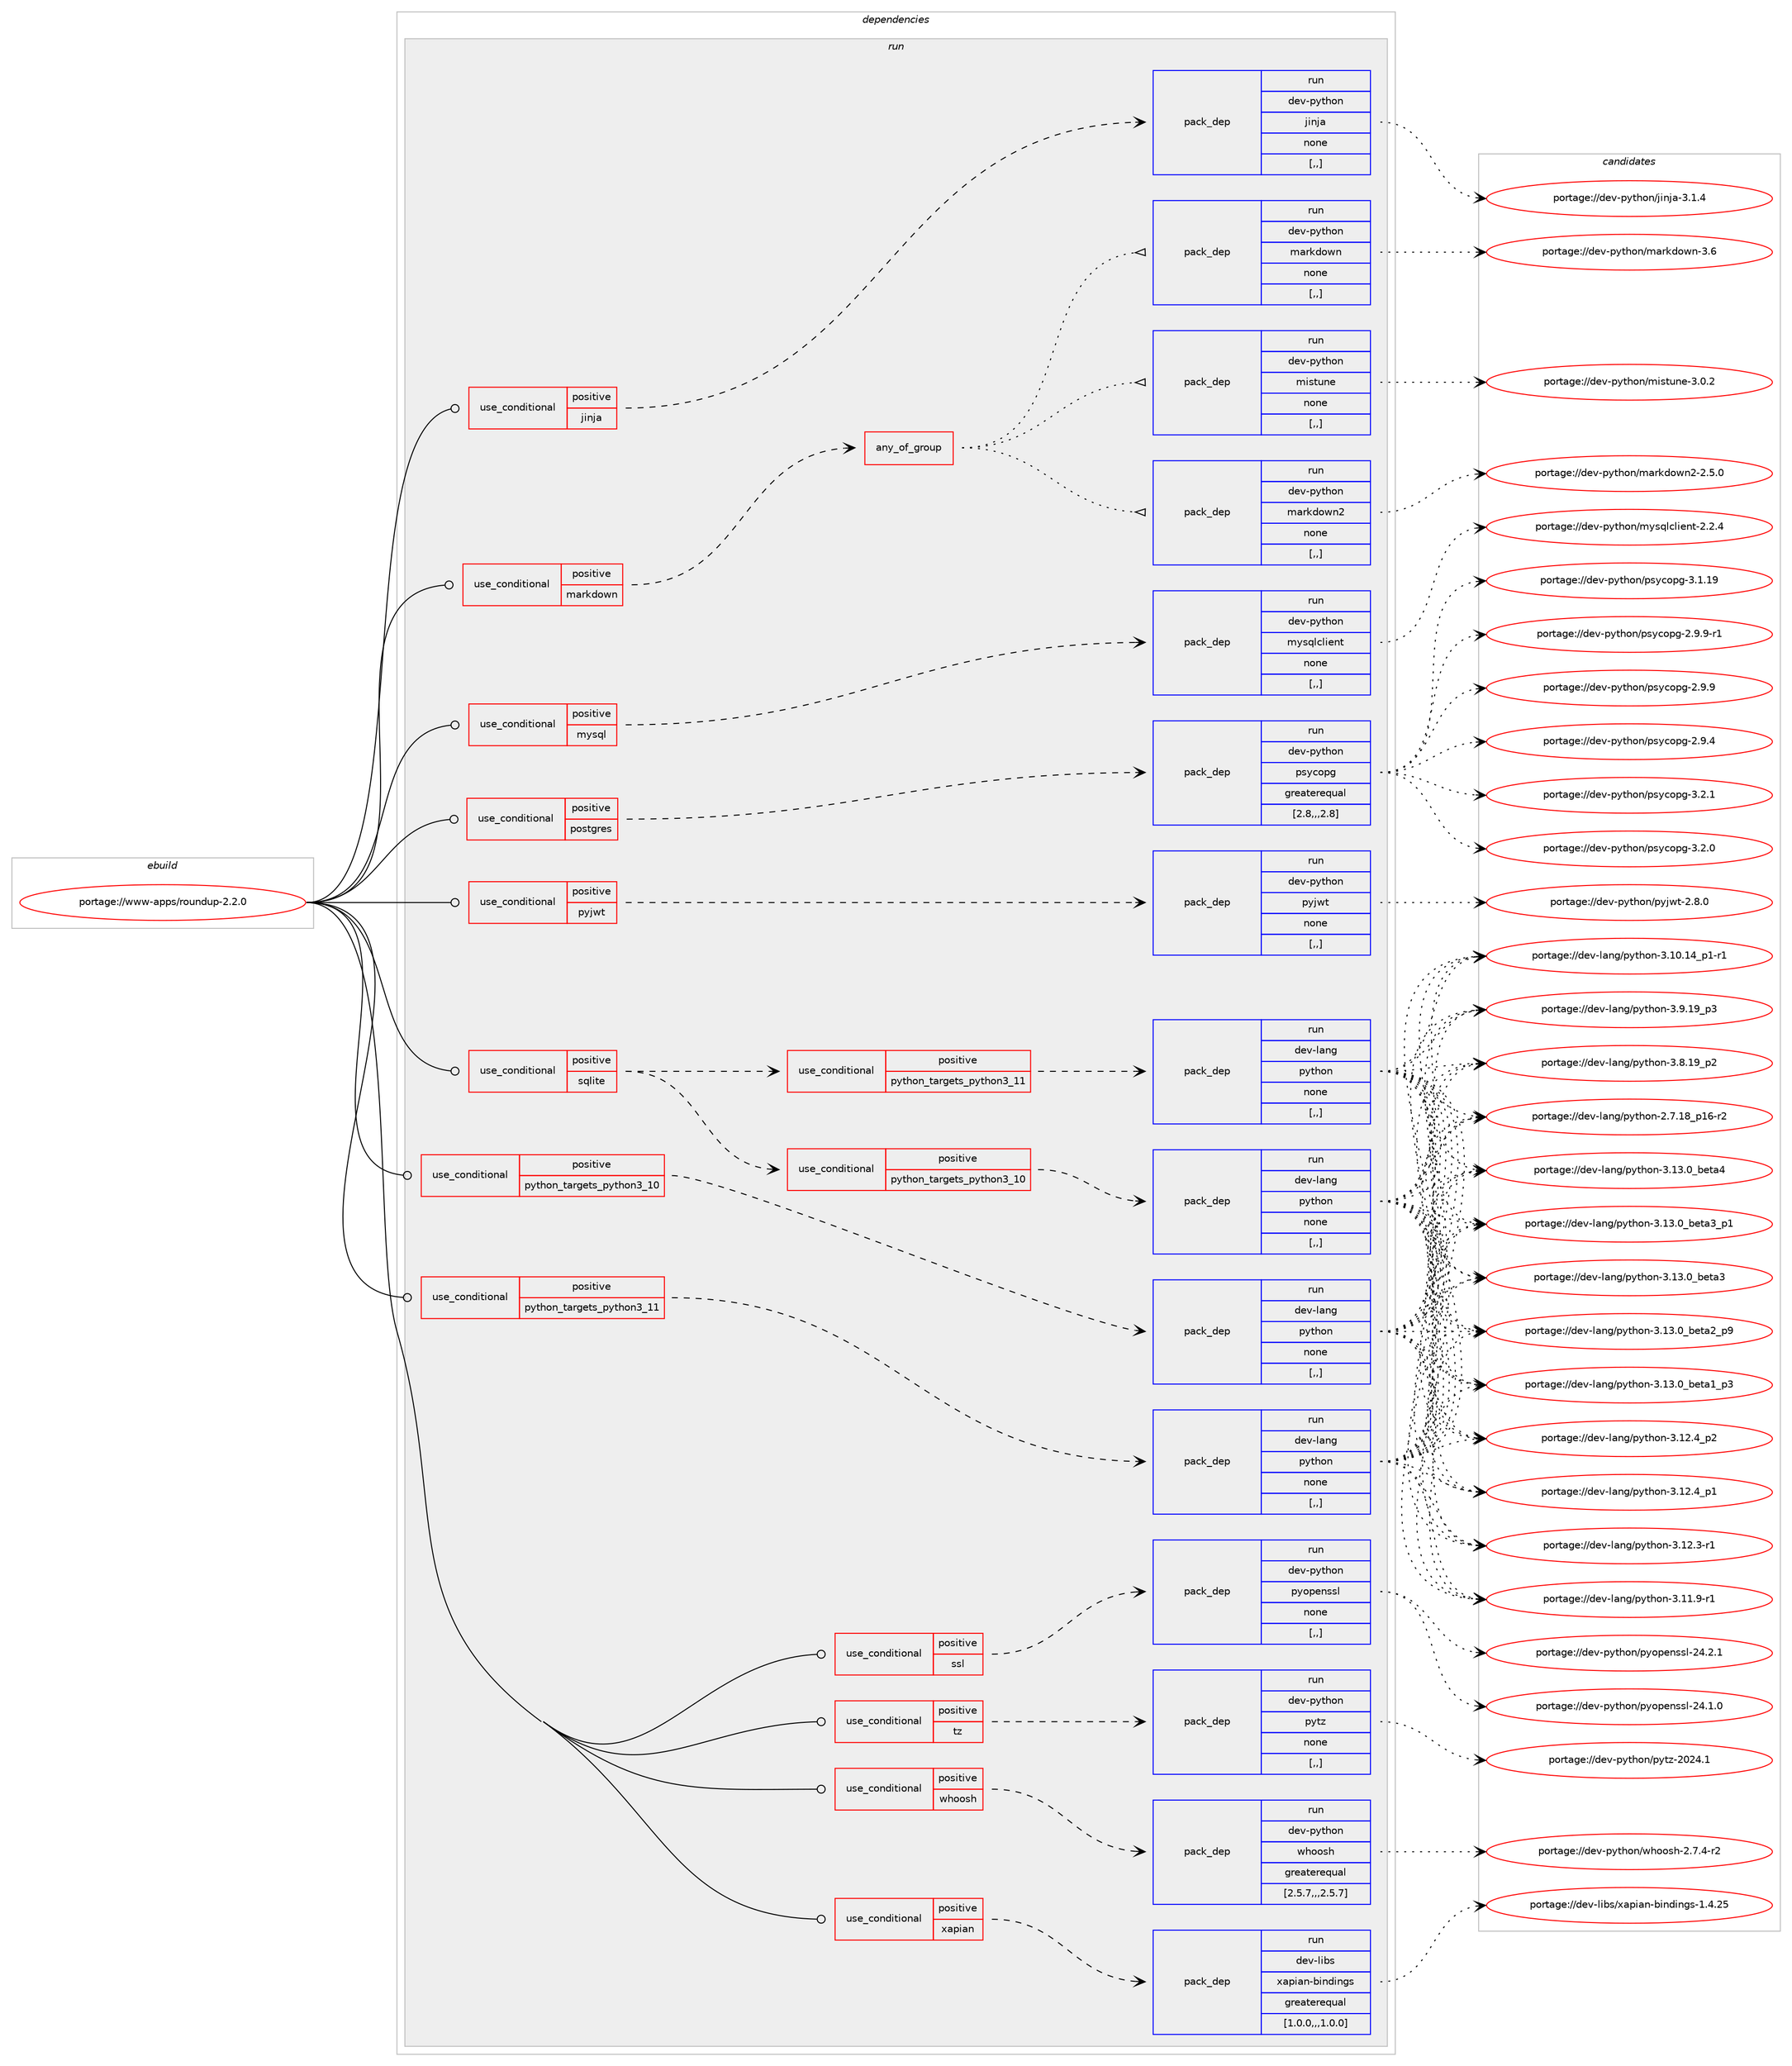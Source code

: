 digraph prolog {

# *************
# Graph options
# *************

newrank=true;
concentrate=true;
compound=true;
graph [rankdir=LR,fontname=Helvetica,fontsize=10,ranksep=1.5];#, ranksep=2.5, nodesep=0.2];
edge  [arrowhead=vee];
node  [fontname=Helvetica,fontsize=10];

# **********
# The ebuild
# **********

subgraph cluster_leftcol {
color=gray;
label=<<i>ebuild</i>>;
id [label="portage://www-apps/roundup-2.2.0", color=red, width=4, href="../www-apps/roundup-2.2.0.svg"];
}

# ****************
# The dependencies
# ****************

subgraph cluster_midcol {
color=gray;
label=<<i>dependencies</i>>;
subgraph cluster_compile {
fillcolor="#eeeeee";
style=filled;
label=<<i>compile</i>>;
}
subgraph cluster_compileandrun {
fillcolor="#eeeeee";
style=filled;
label=<<i>compile and run</i>>;
}
subgraph cluster_run {
fillcolor="#eeeeee";
style=filled;
label=<<i>run</i>>;
subgraph cond119312 {
dependency448069 [label=<<TABLE BORDER="0" CELLBORDER="1" CELLSPACING="0" CELLPADDING="4"><TR><TD ROWSPAN="3" CELLPADDING="10">use_conditional</TD></TR><TR><TD>positive</TD></TR><TR><TD>jinja</TD></TR></TABLE>>, shape=none, color=red];
subgraph pack325442 {
dependency448070 [label=<<TABLE BORDER="0" CELLBORDER="1" CELLSPACING="0" CELLPADDING="4" WIDTH="220"><TR><TD ROWSPAN="6" CELLPADDING="30">pack_dep</TD></TR><TR><TD WIDTH="110">run</TD></TR><TR><TD>dev-python</TD></TR><TR><TD>jinja</TD></TR><TR><TD>none</TD></TR><TR><TD>[,,]</TD></TR></TABLE>>, shape=none, color=blue];
}
dependency448069:e -> dependency448070:w [weight=20,style="dashed",arrowhead="vee"];
}
id:e -> dependency448069:w [weight=20,style="solid",arrowhead="odot"];
subgraph cond119313 {
dependency448071 [label=<<TABLE BORDER="0" CELLBORDER="1" CELLSPACING="0" CELLPADDING="4"><TR><TD ROWSPAN="3" CELLPADDING="10">use_conditional</TD></TR><TR><TD>positive</TD></TR><TR><TD>markdown</TD></TR></TABLE>>, shape=none, color=red];
subgraph any3083 {
dependency448072 [label=<<TABLE BORDER="0" CELLBORDER="1" CELLSPACING="0" CELLPADDING="4"><TR><TD CELLPADDING="10">any_of_group</TD></TR></TABLE>>, shape=none, color=red];subgraph pack325443 {
dependency448073 [label=<<TABLE BORDER="0" CELLBORDER="1" CELLSPACING="0" CELLPADDING="4" WIDTH="220"><TR><TD ROWSPAN="6" CELLPADDING="30">pack_dep</TD></TR><TR><TD WIDTH="110">run</TD></TR><TR><TD>dev-python</TD></TR><TR><TD>markdown</TD></TR><TR><TD>none</TD></TR><TR><TD>[,,]</TD></TR></TABLE>>, shape=none, color=blue];
}
dependency448072:e -> dependency448073:w [weight=20,style="dotted",arrowhead="oinv"];
subgraph pack325444 {
dependency448074 [label=<<TABLE BORDER="0" CELLBORDER="1" CELLSPACING="0" CELLPADDING="4" WIDTH="220"><TR><TD ROWSPAN="6" CELLPADDING="30">pack_dep</TD></TR><TR><TD WIDTH="110">run</TD></TR><TR><TD>dev-python</TD></TR><TR><TD>markdown2</TD></TR><TR><TD>none</TD></TR><TR><TD>[,,]</TD></TR></TABLE>>, shape=none, color=blue];
}
dependency448072:e -> dependency448074:w [weight=20,style="dotted",arrowhead="oinv"];
subgraph pack325445 {
dependency448075 [label=<<TABLE BORDER="0" CELLBORDER="1" CELLSPACING="0" CELLPADDING="4" WIDTH="220"><TR><TD ROWSPAN="6" CELLPADDING="30">pack_dep</TD></TR><TR><TD WIDTH="110">run</TD></TR><TR><TD>dev-python</TD></TR><TR><TD>mistune</TD></TR><TR><TD>none</TD></TR><TR><TD>[,,]</TD></TR></TABLE>>, shape=none, color=blue];
}
dependency448072:e -> dependency448075:w [weight=20,style="dotted",arrowhead="oinv"];
}
dependency448071:e -> dependency448072:w [weight=20,style="dashed",arrowhead="vee"];
}
id:e -> dependency448071:w [weight=20,style="solid",arrowhead="odot"];
subgraph cond119314 {
dependency448076 [label=<<TABLE BORDER="0" CELLBORDER="1" CELLSPACING="0" CELLPADDING="4"><TR><TD ROWSPAN="3" CELLPADDING="10">use_conditional</TD></TR><TR><TD>positive</TD></TR><TR><TD>mysql</TD></TR></TABLE>>, shape=none, color=red];
subgraph pack325446 {
dependency448077 [label=<<TABLE BORDER="0" CELLBORDER="1" CELLSPACING="0" CELLPADDING="4" WIDTH="220"><TR><TD ROWSPAN="6" CELLPADDING="30">pack_dep</TD></TR><TR><TD WIDTH="110">run</TD></TR><TR><TD>dev-python</TD></TR><TR><TD>mysqlclient</TD></TR><TR><TD>none</TD></TR><TR><TD>[,,]</TD></TR></TABLE>>, shape=none, color=blue];
}
dependency448076:e -> dependency448077:w [weight=20,style="dashed",arrowhead="vee"];
}
id:e -> dependency448076:w [weight=20,style="solid",arrowhead="odot"];
subgraph cond119315 {
dependency448078 [label=<<TABLE BORDER="0" CELLBORDER="1" CELLSPACING="0" CELLPADDING="4"><TR><TD ROWSPAN="3" CELLPADDING="10">use_conditional</TD></TR><TR><TD>positive</TD></TR><TR><TD>postgres</TD></TR></TABLE>>, shape=none, color=red];
subgraph pack325447 {
dependency448079 [label=<<TABLE BORDER="0" CELLBORDER="1" CELLSPACING="0" CELLPADDING="4" WIDTH="220"><TR><TD ROWSPAN="6" CELLPADDING="30">pack_dep</TD></TR><TR><TD WIDTH="110">run</TD></TR><TR><TD>dev-python</TD></TR><TR><TD>psycopg</TD></TR><TR><TD>greaterequal</TD></TR><TR><TD>[2.8,,,2.8]</TD></TR></TABLE>>, shape=none, color=blue];
}
dependency448078:e -> dependency448079:w [weight=20,style="dashed",arrowhead="vee"];
}
id:e -> dependency448078:w [weight=20,style="solid",arrowhead="odot"];
subgraph cond119316 {
dependency448080 [label=<<TABLE BORDER="0" CELLBORDER="1" CELLSPACING="0" CELLPADDING="4"><TR><TD ROWSPAN="3" CELLPADDING="10">use_conditional</TD></TR><TR><TD>positive</TD></TR><TR><TD>pyjwt</TD></TR></TABLE>>, shape=none, color=red];
subgraph pack325448 {
dependency448081 [label=<<TABLE BORDER="0" CELLBORDER="1" CELLSPACING="0" CELLPADDING="4" WIDTH="220"><TR><TD ROWSPAN="6" CELLPADDING="30">pack_dep</TD></TR><TR><TD WIDTH="110">run</TD></TR><TR><TD>dev-python</TD></TR><TR><TD>pyjwt</TD></TR><TR><TD>none</TD></TR><TR><TD>[,,]</TD></TR></TABLE>>, shape=none, color=blue];
}
dependency448080:e -> dependency448081:w [weight=20,style="dashed",arrowhead="vee"];
}
id:e -> dependency448080:w [weight=20,style="solid",arrowhead="odot"];
subgraph cond119317 {
dependency448082 [label=<<TABLE BORDER="0" CELLBORDER="1" CELLSPACING="0" CELLPADDING="4"><TR><TD ROWSPAN="3" CELLPADDING="10">use_conditional</TD></TR><TR><TD>positive</TD></TR><TR><TD>python_targets_python3_10</TD></TR></TABLE>>, shape=none, color=red];
subgraph pack325449 {
dependency448083 [label=<<TABLE BORDER="0" CELLBORDER="1" CELLSPACING="0" CELLPADDING="4" WIDTH="220"><TR><TD ROWSPAN="6" CELLPADDING="30">pack_dep</TD></TR><TR><TD WIDTH="110">run</TD></TR><TR><TD>dev-lang</TD></TR><TR><TD>python</TD></TR><TR><TD>none</TD></TR><TR><TD>[,,]</TD></TR></TABLE>>, shape=none, color=blue];
}
dependency448082:e -> dependency448083:w [weight=20,style="dashed",arrowhead="vee"];
}
id:e -> dependency448082:w [weight=20,style="solid",arrowhead="odot"];
subgraph cond119318 {
dependency448084 [label=<<TABLE BORDER="0" CELLBORDER="1" CELLSPACING="0" CELLPADDING="4"><TR><TD ROWSPAN="3" CELLPADDING="10">use_conditional</TD></TR><TR><TD>positive</TD></TR><TR><TD>python_targets_python3_11</TD></TR></TABLE>>, shape=none, color=red];
subgraph pack325450 {
dependency448085 [label=<<TABLE BORDER="0" CELLBORDER="1" CELLSPACING="0" CELLPADDING="4" WIDTH="220"><TR><TD ROWSPAN="6" CELLPADDING="30">pack_dep</TD></TR><TR><TD WIDTH="110">run</TD></TR><TR><TD>dev-lang</TD></TR><TR><TD>python</TD></TR><TR><TD>none</TD></TR><TR><TD>[,,]</TD></TR></TABLE>>, shape=none, color=blue];
}
dependency448084:e -> dependency448085:w [weight=20,style="dashed",arrowhead="vee"];
}
id:e -> dependency448084:w [weight=20,style="solid",arrowhead="odot"];
subgraph cond119319 {
dependency448086 [label=<<TABLE BORDER="0" CELLBORDER="1" CELLSPACING="0" CELLPADDING="4"><TR><TD ROWSPAN="3" CELLPADDING="10">use_conditional</TD></TR><TR><TD>positive</TD></TR><TR><TD>sqlite</TD></TR></TABLE>>, shape=none, color=red];
subgraph cond119320 {
dependency448087 [label=<<TABLE BORDER="0" CELLBORDER="1" CELLSPACING="0" CELLPADDING="4"><TR><TD ROWSPAN="3" CELLPADDING="10">use_conditional</TD></TR><TR><TD>positive</TD></TR><TR><TD>python_targets_python3_10</TD></TR></TABLE>>, shape=none, color=red];
subgraph pack325451 {
dependency448088 [label=<<TABLE BORDER="0" CELLBORDER="1" CELLSPACING="0" CELLPADDING="4" WIDTH="220"><TR><TD ROWSPAN="6" CELLPADDING="30">pack_dep</TD></TR><TR><TD WIDTH="110">run</TD></TR><TR><TD>dev-lang</TD></TR><TR><TD>python</TD></TR><TR><TD>none</TD></TR><TR><TD>[,,]</TD></TR></TABLE>>, shape=none, color=blue];
}
dependency448087:e -> dependency448088:w [weight=20,style="dashed",arrowhead="vee"];
}
dependency448086:e -> dependency448087:w [weight=20,style="dashed",arrowhead="vee"];
subgraph cond119321 {
dependency448089 [label=<<TABLE BORDER="0" CELLBORDER="1" CELLSPACING="0" CELLPADDING="4"><TR><TD ROWSPAN="3" CELLPADDING="10">use_conditional</TD></TR><TR><TD>positive</TD></TR><TR><TD>python_targets_python3_11</TD></TR></TABLE>>, shape=none, color=red];
subgraph pack325452 {
dependency448090 [label=<<TABLE BORDER="0" CELLBORDER="1" CELLSPACING="0" CELLPADDING="4" WIDTH="220"><TR><TD ROWSPAN="6" CELLPADDING="30">pack_dep</TD></TR><TR><TD WIDTH="110">run</TD></TR><TR><TD>dev-lang</TD></TR><TR><TD>python</TD></TR><TR><TD>none</TD></TR><TR><TD>[,,]</TD></TR></TABLE>>, shape=none, color=blue];
}
dependency448089:e -> dependency448090:w [weight=20,style="dashed",arrowhead="vee"];
}
dependency448086:e -> dependency448089:w [weight=20,style="dashed",arrowhead="vee"];
}
id:e -> dependency448086:w [weight=20,style="solid",arrowhead="odot"];
subgraph cond119322 {
dependency448091 [label=<<TABLE BORDER="0" CELLBORDER="1" CELLSPACING="0" CELLPADDING="4"><TR><TD ROWSPAN="3" CELLPADDING="10">use_conditional</TD></TR><TR><TD>positive</TD></TR><TR><TD>ssl</TD></TR></TABLE>>, shape=none, color=red];
subgraph pack325453 {
dependency448092 [label=<<TABLE BORDER="0" CELLBORDER="1" CELLSPACING="0" CELLPADDING="4" WIDTH="220"><TR><TD ROWSPAN="6" CELLPADDING="30">pack_dep</TD></TR><TR><TD WIDTH="110">run</TD></TR><TR><TD>dev-python</TD></TR><TR><TD>pyopenssl</TD></TR><TR><TD>none</TD></TR><TR><TD>[,,]</TD></TR></TABLE>>, shape=none, color=blue];
}
dependency448091:e -> dependency448092:w [weight=20,style="dashed",arrowhead="vee"];
}
id:e -> dependency448091:w [weight=20,style="solid",arrowhead="odot"];
subgraph cond119323 {
dependency448093 [label=<<TABLE BORDER="0" CELLBORDER="1" CELLSPACING="0" CELLPADDING="4"><TR><TD ROWSPAN="3" CELLPADDING="10">use_conditional</TD></TR><TR><TD>positive</TD></TR><TR><TD>tz</TD></TR></TABLE>>, shape=none, color=red];
subgraph pack325454 {
dependency448094 [label=<<TABLE BORDER="0" CELLBORDER="1" CELLSPACING="0" CELLPADDING="4" WIDTH="220"><TR><TD ROWSPAN="6" CELLPADDING="30">pack_dep</TD></TR><TR><TD WIDTH="110">run</TD></TR><TR><TD>dev-python</TD></TR><TR><TD>pytz</TD></TR><TR><TD>none</TD></TR><TR><TD>[,,]</TD></TR></TABLE>>, shape=none, color=blue];
}
dependency448093:e -> dependency448094:w [weight=20,style="dashed",arrowhead="vee"];
}
id:e -> dependency448093:w [weight=20,style="solid",arrowhead="odot"];
subgraph cond119324 {
dependency448095 [label=<<TABLE BORDER="0" CELLBORDER="1" CELLSPACING="0" CELLPADDING="4"><TR><TD ROWSPAN="3" CELLPADDING="10">use_conditional</TD></TR><TR><TD>positive</TD></TR><TR><TD>whoosh</TD></TR></TABLE>>, shape=none, color=red];
subgraph pack325455 {
dependency448096 [label=<<TABLE BORDER="0" CELLBORDER="1" CELLSPACING="0" CELLPADDING="4" WIDTH="220"><TR><TD ROWSPAN="6" CELLPADDING="30">pack_dep</TD></TR><TR><TD WIDTH="110">run</TD></TR><TR><TD>dev-python</TD></TR><TR><TD>whoosh</TD></TR><TR><TD>greaterequal</TD></TR><TR><TD>[2.5.7,,,2.5.7]</TD></TR></TABLE>>, shape=none, color=blue];
}
dependency448095:e -> dependency448096:w [weight=20,style="dashed",arrowhead="vee"];
}
id:e -> dependency448095:w [weight=20,style="solid",arrowhead="odot"];
subgraph cond119325 {
dependency448097 [label=<<TABLE BORDER="0" CELLBORDER="1" CELLSPACING="0" CELLPADDING="4"><TR><TD ROWSPAN="3" CELLPADDING="10">use_conditional</TD></TR><TR><TD>positive</TD></TR><TR><TD>xapian</TD></TR></TABLE>>, shape=none, color=red];
subgraph pack325456 {
dependency448098 [label=<<TABLE BORDER="0" CELLBORDER="1" CELLSPACING="0" CELLPADDING="4" WIDTH="220"><TR><TD ROWSPAN="6" CELLPADDING="30">pack_dep</TD></TR><TR><TD WIDTH="110">run</TD></TR><TR><TD>dev-libs</TD></TR><TR><TD>xapian-bindings</TD></TR><TR><TD>greaterequal</TD></TR><TR><TD>[1.0.0,,,1.0.0]</TD></TR></TABLE>>, shape=none, color=blue];
}
dependency448097:e -> dependency448098:w [weight=20,style="dashed",arrowhead="vee"];
}
id:e -> dependency448097:w [weight=20,style="solid",arrowhead="odot"];
}
}

# **************
# The candidates
# **************

subgraph cluster_choices {
rank=same;
color=gray;
label=<<i>candidates</i>>;

subgraph choice325442 {
color=black;
nodesep=1;
choice100101118451121211161041111104710610511010697455146494652 [label="portage://dev-python/jinja-3.1.4", color=red, width=4,href="../dev-python/jinja-3.1.4.svg"];
dependency448070:e -> choice100101118451121211161041111104710610511010697455146494652:w [style=dotted,weight="100"];
}
subgraph choice325443 {
color=black;
nodesep=1;
choice10010111845112121116104111110471099711410710011111911045514654 [label="portage://dev-python/markdown-3.6", color=red, width=4,href="../dev-python/markdown-3.6.svg"];
dependency448073:e -> choice10010111845112121116104111110471099711410710011111911045514654:w [style=dotted,weight="100"];
}
subgraph choice325444 {
color=black;
nodesep=1;
choice10010111845112121116104111110471099711410710011111911050455046534648 [label="portage://dev-python/markdown2-2.5.0", color=red, width=4,href="../dev-python/markdown2-2.5.0.svg"];
dependency448074:e -> choice10010111845112121116104111110471099711410710011111911050455046534648:w [style=dotted,weight="100"];
}
subgraph choice325445 {
color=black;
nodesep=1;
choice1001011184511212111610411111047109105115116117110101455146484650 [label="portage://dev-python/mistune-3.0.2", color=red, width=4,href="../dev-python/mistune-3.0.2.svg"];
dependency448075:e -> choice1001011184511212111610411111047109105115116117110101455146484650:w [style=dotted,weight="100"];
}
subgraph choice325446 {
color=black;
nodesep=1;
choice100101118451121211161041111104710912111511310899108105101110116455046504652 [label="portage://dev-python/mysqlclient-2.2.4", color=red, width=4,href="../dev-python/mysqlclient-2.2.4.svg"];
dependency448077:e -> choice100101118451121211161041111104710912111511310899108105101110116455046504652:w [style=dotted,weight="100"];
}
subgraph choice325447 {
color=black;
nodesep=1;
choice100101118451121211161041111104711211512199111112103455146504649 [label="portage://dev-python/psycopg-3.2.1", color=red, width=4,href="../dev-python/psycopg-3.2.1.svg"];
choice100101118451121211161041111104711211512199111112103455146504648 [label="portage://dev-python/psycopg-3.2.0", color=red, width=4,href="../dev-python/psycopg-3.2.0.svg"];
choice10010111845112121116104111110471121151219911111210345514649464957 [label="portage://dev-python/psycopg-3.1.19", color=red, width=4,href="../dev-python/psycopg-3.1.19.svg"];
choice1001011184511212111610411111047112115121991111121034550465746574511449 [label="portage://dev-python/psycopg-2.9.9-r1", color=red, width=4,href="../dev-python/psycopg-2.9.9-r1.svg"];
choice100101118451121211161041111104711211512199111112103455046574657 [label="portage://dev-python/psycopg-2.9.9", color=red, width=4,href="../dev-python/psycopg-2.9.9.svg"];
choice100101118451121211161041111104711211512199111112103455046574652 [label="portage://dev-python/psycopg-2.9.4", color=red, width=4,href="../dev-python/psycopg-2.9.4.svg"];
dependency448079:e -> choice100101118451121211161041111104711211512199111112103455146504649:w [style=dotted,weight="100"];
dependency448079:e -> choice100101118451121211161041111104711211512199111112103455146504648:w [style=dotted,weight="100"];
dependency448079:e -> choice10010111845112121116104111110471121151219911111210345514649464957:w [style=dotted,weight="100"];
dependency448079:e -> choice1001011184511212111610411111047112115121991111121034550465746574511449:w [style=dotted,weight="100"];
dependency448079:e -> choice100101118451121211161041111104711211512199111112103455046574657:w [style=dotted,weight="100"];
dependency448079:e -> choice100101118451121211161041111104711211512199111112103455046574652:w [style=dotted,weight="100"];
}
subgraph choice325448 {
color=black;
nodesep=1;
choice1001011184511212111610411111047112121106119116455046564648 [label="portage://dev-python/pyjwt-2.8.0", color=red, width=4,href="../dev-python/pyjwt-2.8.0.svg"];
dependency448081:e -> choice1001011184511212111610411111047112121106119116455046564648:w [style=dotted,weight="100"];
}
subgraph choice325449 {
color=black;
nodesep=1;
choice1001011184510897110103471121211161041111104551464951464895981011169752 [label="portage://dev-lang/python-3.13.0_beta4", color=red, width=4,href="../dev-lang/python-3.13.0_beta4.svg"];
choice10010111845108971101034711212111610411111045514649514648959810111697519511249 [label="portage://dev-lang/python-3.13.0_beta3_p1", color=red, width=4,href="../dev-lang/python-3.13.0_beta3_p1.svg"];
choice1001011184510897110103471121211161041111104551464951464895981011169751 [label="portage://dev-lang/python-3.13.0_beta3", color=red, width=4,href="../dev-lang/python-3.13.0_beta3.svg"];
choice10010111845108971101034711212111610411111045514649514648959810111697509511257 [label="portage://dev-lang/python-3.13.0_beta2_p9", color=red, width=4,href="../dev-lang/python-3.13.0_beta2_p9.svg"];
choice10010111845108971101034711212111610411111045514649514648959810111697499511251 [label="portage://dev-lang/python-3.13.0_beta1_p3", color=red, width=4,href="../dev-lang/python-3.13.0_beta1_p3.svg"];
choice100101118451089711010347112121116104111110455146495046529511250 [label="portage://dev-lang/python-3.12.4_p2", color=red, width=4,href="../dev-lang/python-3.12.4_p2.svg"];
choice100101118451089711010347112121116104111110455146495046529511249 [label="portage://dev-lang/python-3.12.4_p1", color=red, width=4,href="../dev-lang/python-3.12.4_p1.svg"];
choice100101118451089711010347112121116104111110455146495046514511449 [label="portage://dev-lang/python-3.12.3-r1", color=red, width=4,href="../dev-lang/python-3.12.3-r1.svg"];
choice100101118451089711010347112121116104111110455146494946574511449 [label="portage://dev-lang/python-3.11.9-r1", color=red, width=4,href="../dev-lang/python-3.11.9-r1.svg"];
choice100101118451089711010347112121116104111110455146494846495295112494511449 [label="portage://dev-lang/python-3.10.14_p1-r1", color=red, width=4,href="../dev-lang/python-3.10.14_p1-r1.svg"];
choice100101118451089711010347112121116104111110455146574649579511251 [label="portage://dev-lang/python-3.9.19_p3", color=red, width=4,href="../dev-lang/python-3.9.19_p3.svg"];
choice100101118451089711010347112121116104111110455146564649579511250 [label="portage://dev-lang/python-3.8.19_p2", color=red, width=4,href="../dev-lang/python-3.8.19_p2.svg"];
choice100101118451089711010347112121116104111110455046554649569511249544511450 [label="portage://dev-lang/python-2.7.18_p16-r2", color=red, width=4,href="../dev-lang/python-2.7.18_p16-r2.svg"];
dependency448083:e -> choice1001011184510897110103471121211161041111104551464951464895981011169752:w [style=dotted,weight="100"];
dependency448083:e -> choice10010111845108971101034711212111610411111045514649514648959810111697519511249:w [style=dotted,weight="100"];
dependency448083:e -> choice1001011184510897110103471121211161041111104551464951464895981011169751:w [style=dotted,weight="100"];
dependency448083:e -> choice10010111845108971101034711212111610411111045514649514648959810111697509511257:w [style=dotted,weight="100"];
dependency448083:e -> choice10010111845108971101034711212111610411111045514649514648959810111697499511251:w [style=dotted,weight="100"];
dependency448083:e -> choice100101118451089711010347112121116104111110455146495046529511250:w [style=dotted,weight="100"];
dependency448083:e -> choice100101118451089711010347112121116104111110455146495046529511249:w [style=dotted,weight="100"];
dependency448083:e -> choice100101118451089711010347112121116104111110455146495046514511449:w [style=dotted,weight="100"];
dependency448083:e -> choice100101118451089711010347112121116104111110455146494946574511449:w [style=dotted,weight="100"];
dependency448083:e -> choice100101118451089711010347112121116104111110455146494846495295112494511449:w [style=dotted,weight="100"];
dependency448083:e -> choice100101118451089711010347112121116104111110455146574649579511251:w [style=dotted,weight="100"];
dependency448083:e -> choice100101118451089711010347112121116104111110455146564649579511250:w [style=dotted,weight="100"];
dependency448083:e -> choice100101118451089711010347112121116104111110455046554649569511249544511450:w [style=dotted,weight="100"];
}
subgraph choice325450 {
color=black;
nodesep=1;
choice1001011184510897110103471121211161041111104551464951464895981011169752 [label="portage://dev-lang/python-3.13.0_beta4", color=red, width=4,href="../dev-lang/python-3.13.0_beta4.svg"];
choice10010111845108971101034711212111610411111045514649514648959810111697519511249 [label="portage://dev-lang/python-3.13.0_beta3_p1", color=red, width=4,href="../dev-lang/python-3.13.0_beta3_p1.svg"];
choice1001011184510897110103471121211161041111104551464951464895981011169751 [label="portage://dev-lang/python-3.13.0_beta3", color=red, width=4,href="../dev-lang/python-3.13.0_beta3.svg"];
choice10010111845108971101034711212111610411111045514649514648959810111697509511257 [label="portage://dev-lang/python-3.13.0_beta2_p9", color=red, width=4,href="../dev-lang/python-3.13.0_beta2_p9.svg"];
choice10010111845108971101034711212111610411111045514649514648959810111697499511251 [label="portage://dev-lang/python-3.13.0_beta1_p3", color=red, width=4,href="../dev-lang/python-3.13.0_beta1_p3.svg"];
choice100101118451089711010347112121116104111110455146495046529511250 [label="portage://dev-lang/python-3.12.4_p2", color=red, width=4,href="../dev-lang/python-3.12.4_p2.svg"];
choice100101118451089711010347112121116104111110455146495046529511249 [label="portage://dev-lang/python-3.12.4_p1", color=red, width=4,href="../dev-lang/python-3.12.4_p1.svg"];
choice100101118451089711010347112121116104111110455146495046514511449 [label="portage://dev-lang/python-3.12.3-r1", color=red, width=4,href="../dev-lang/python-3.12.3-r1.svg"];
choice100101118451089711010347112121116104111110455146494946574511449 [label="portage://dev-lang/python-3.11.9-r1", color=red, width=4,href="../dev-lang/python-3.11.9-r1.svg"];
choice100101118451089711010347112121116104111110455146494846495295112494511449 [label="portage://dev-lang/python-3.10.14_p1-r1", color=red, width=4,href="../dev-lang/python-3.10.14_p1-r1.svg"];
choice100101118451089711010347112121116104111110455146574649579511251 [label="portage://dev-lang/python-3.9.19_p3", color=red, width=4,href="../dev-lang/python-3.9.19_p3.svg"];
choice100101118451089711010347112121116104111110455146564649579511250 [label="portage://dev-lang/python-3.8.19_p2", color=red, width=4,href="../dev-lang/python-3.8.19_p2.svg"];
choice100101118451089711010347112121116104111110455046554649569511249544511450 [label="portage://dev-lang/python-2.7.18_p16-r2", color=red, width=4,href="../dev-lang/python-2.7.18_p16-r2.svg"];
dependency448085:e -> choice1001011184510897110103471121211161041111104551464951464895981011169752:w [style=dotted,weight="100"];
dependency448085:e -> choice10010111845108971101034711212111610411111045514649514648959810111697519511249:w [style=dotted,weight="100"];
dependency448085:e -> choice1001011184510897110103471121211161041111104551464951464895981011169751:w [style=dotted,weight="100"];
dependency448085:e -> choice10010111845108971101034711212111610411111045514649514648959810111697509511257:w [style=dotted,weight="100"];
dependency448085:e -> choice10010111845108971101034711212111610411111045514649514648959810111697499511251:w [style=dotted,weight="100"];
dependency448085:e -> choice100101118451089711010347112121116104111110455146495046529511250:w [style=dotted,weight="100"];
dependency448085:e -> choice100101118451089711010347112121116104111110455146495046529511249:w [style=dotted,weight="100"];
dependency448085:e -> choice100101118451089711010347112121116104111110455146495046514511449:w [style=dotted,weight="100"];
dependency448085:e -> choice100101118451089711010347112121116104111110455146494946574511449:w [style=dotted,weight="100"];
dependency448085:e -> choice100101118451089711010347112121116104111110455146494846495295112494511449:w [style=dotted,weight="100"];
dependency448085:e -> choice100101118451089711010347112121116104111110455146574649579511251:w [style=dotted,weight="100"];
dependency448085:e -> choice100101118451089711010347112121116104111110455146564649579511250:w [style=dotted,weight="100"];
dependency448085:e -> choice100101118451089711010347112121116104111110455046554649569511249544511450:w [style=dotted,weight="100"];
}
subgraph choice325451 {
color=black;
nodesep=1;
choice1001011184510897110103471121211161041111104551464951464895981011169752 [label="portage://dev-lang/python-3.13.0_beta4", color=red, width=4,href="../dev-lang/python-3.13.0_beta4.svg"];
choice10010111845108971101034711212111610411111045514649514648959810111697519511249 [label="portage://dev-lang/python-3.13.0_beta3_p1", color=red, width=4,href="../dev-lang/python-3.13.0_beta3_p1.svg"];
choice1001011184510897110103471121211161041111104551464951464895981011169751 [label="portage://dev-lang/python-3.13.0_beta3", color=red, width=4,href="../dev-lang/python-3.13.0_beta3.svg"];
choice10010111845108971101034711212111610411111045514649514648959810111697509511257 [label="portage://dev-lang/python-3.13.0_beta2_p9", color=red, width=4,href="../dev-lang/python-3.13.0_beta2_p9.svg"];
choice10010111845108971101034711212111610411111045514649514648959810111697499511251 [label="portage://dev-lang/python-3.13.0_beta1_p3", color=red, width=4,href="../dev-lang/python-3.13.0_beta1_p3.svg"];
choice100101118451089711010347112121116104111110455146495046529511250 [label="portage://dev-lang/python-3.12.4_p2", color=red, width=4,href="../dev-lang/python-3.12.4_p2.svg"];
choice100101118451089711010347112121116104111110455146495046529511249 [label="portage://dev-lang/python-3.12.4_p1", color=red, width=4,href="../dev-lang/python-3.12.4_p1.svg"];
choice100101118451089711010347112121116104111110455146495046514511449 [label="portage://dev-lang/python-3.12.3-r1", color=red, width=4,href="../dev-lang/python-3.12.3-r1.svg"];
choice100101118451089711010347112121116104111110455146494946574511449 [label="portage://dev-lang/python-3.11.9-r1", color=red, width=4,href="../dev-lang/python-3.11.9-r1.svg"];
choice100101118451089711010347112121116104111110455146494846495295112494511449 [label="portage://dev-lang/python-3.10.14_p1-r1", color=red, width=4,href="../dev-lang/python-3.10.14_p1-r1.svg"];
choice100101118451089711010347112121116104111110455146574649579511251 [label="portage://dev-lang/python-3.9.19_p3", color=red, width=4,href="../dev-lang/python-3.9.19_p3.svg"];
choice100101118451089711010347112121116104111110455146564649579511250 [label="portage://dev-lang/python-3.8.19_p2", color=red, width=4,href="../dev-lang/python-3.8.19_p2.svg"];
choice100101118451089711010347112121116104111110455046554649569511249544511450 [label="portage://dev-lang/python-2.7.18_p16-r2", color=red, width=4,href="../dev-lang/python-2.7.18_p16-r2.svg"];
dependency448088:e -> choice1001011184510897110103471121211161041111104551464951464895981011169752:w [style=dotted,weight="100"];
dependency448088:e -> choice10010111845108971101034711212111610411111045514649514648959810111697519511249:w [style=dotted,weight="100"];
dependency448088:e -> choice1001011184510897110103471121211161041111104551464951464895981011169751:w [style=dotted,weight="100"];
dependency448088:e -> choice10010111845108971101034711212111610411111045514649514648959810111697509511257:w [style=dotted,weight="100"];
dependency448088:e -> choice10010111845108971101034711212111610411111045514649514648959810111697499511251:w [style=dotted,weight="100"];
dependency448088:e -> choice100101118451089711010347112121116104111110455146495046529511250:w [style=dotted,weight="100"];
dependency448088:e -> choice100101118451089711010347112121116104111110455146495046529511249:w [style=dotted,weight="100"];
dependency448088:e -> choice100101118451089711010347112121116104111110455146495046514511449:w [style=dotted,weight="100"];
dependency448088:e -> choice100101118451089711010347112121116104111110455146494946574511449:w [style=dotted,weight="100"];
dependency448088:e -> choice100101118451089711010347112121116104111110455146494846495295112494511449:w [style=dotted,weight="100"];
dependency448088:e -> choice100101118451089711010347112121116104111110455146574649579511251:w [style=dotted,weight="100"];
dependency448088:e -> choice100101118451089711010347112121116104111110455146564649579511250:w [style=dotted,weight="100"];
dependency448088:e -> choice100101118451089711010347112121116104111110455046554649569511249544511450:w [style=dotted,weight="100"];
}
subgraph choice325452 {
color=black;
nodesep=1;
choice1001011184510897110103471121211161041111104551464951464895981011169752 [label="portage://dev-lang/python-3.13.0_beta4", color=red, width=4,href="../dev-lang/python-3.13.0_beta4.svg"];
choice10010111845108971101034711212111610411111045514649514648959810111697519511249 [label="portage://dev-lang/python-3.13.0_beta3_p1", color=red, width=4,href="../dev-lang/python-3.13.0_beta3_p1.svg"];
choice1001011184510897110103471121211161041111104551464951464895981011169751 [label="portage://dev-lang/python-3.13.0_beta3", color=red, width=4,href="../dev-lang/python-3.13.0_beta3.svg"];
choice10010111845108971101034711212111610411111045514649514648959810111697509511257 [label="portage://dev-lang/python-3.13.0_beta2_p9", color=red, width=4,href="../dev-lang/python-3.13.0_beta2_p9.svg"];
choice10010111845108971101034711212111610411111045514649514648959810111697499511251 [label="portage://dev-lang/python-3.13.0_beta1_p3", color=red, width=4,href="../dev-lang/python-3.13.0_beta1_p3.svg"];
choice100101118451089711010347112121116104111110455146495046529511250 [label="portage://dev-lang/python-3.12.4_p2", color=red, width=4,href="../dev-lang/python-3.12.4_p2.svg"];
choice100101118451089711010347112121116104111110455146495046529511249 [label="portage://dev-lang/python-3.12.4_p1", color=red, width=4,href="../dev-lang/python-3.12.4_p1.svg"];
choice100101118451089711010347112121116104111110455146495046514511449 [label="portage://dev-lang/python-3.12.3-r1", color=red, width=4,href="../dev-lang/python-3.12.3-r1.svg"];
choice100101118451089711010347112121116104111110455146494946574511449 [label="portage://dev-lang/python-3.11.9-r1", color=red, width=4,href="../dev-lang/python-3.11.9-r1.svg"];
choice100101118451089711010347112121116104111110455146494846495295112494511449 [label="portage://dev-lang/python-3.10.14_p1-r1", color=red, width=4,href="../dev-lang/python-3.10.14_p1-r1.svg"];
choice100101118451089711010347112121116104111110455146574649579511251 [label="portage://dev-lang/python-3.9.19_p3", color=red, width=4,href="../dev-lang/python-3.9.19_p3.svg"];
choice100101118451089711010347112121116104111110455146564649579511250 [label="portage://dev-lang/python-3.8.19_p2", color=red, width=4,href="../dev-lang/python-3.8.19_p2.svg"];
choice100101118451089711010347112121116104111110455046554649569511249544511450 [label="portage://dev-lang/python-2.7.18_p16-r2", color=red, width=4,href="../dev-lang/python-2.7.18_p16-r2.svg"];
dependency448090:e -> choice1001011184510897110103471121211161041111104551464951464895981011169752:w [style=dotted,weight="100"];
dependency448090:e -> choice10010111845108971101034711212111610411111045514649514648959810111697519511249:w [style=dotted,weight="100"];
dependency448090:e -> choice1001011184510897110103471121211161041111104551464951464895981011169751:w [style=dotted,weight="100"];
dependency448090:e -> choice10010111845108971101034711212111610411111045514649514648959810111697509511257:w [style=dotted,weight="100"];
dependency448090:e -> choice10010111845108971101034711212111610411111045514649514648959810111697499511251:w [style=dotted,weight="100"];
dependency448090:e -> choice100101118451089711010347112121116104111110455146495046529511250:w [style=dotted,weight="100"];
dependency448090:e -> choice100101118451089711010347112121116104111110455146495046529511249:w [style=dotted,weight="100"];
dependency448090:e -> choice100101118451089711010347112121116104111110455146495046514511449:w [style=dotted,weight="100"];
dependency448090:e -> choice100101118451089711010347112121116104111110455146494946574511449:w [style=dotted,weight="100"];
dependency448090:e -> choice100101118451089711010347112121116104111110455146494846495295112494511449:w [style=dotted,weight="100"];
dependency448090:e -> choice100101118451089711010347112121116104111110455146574649579511251:w [style=dotted,weight="100"];
dependency448090:e -> choice100101118451089711010347112121116104111110455146564649579511250:w [style=dotted,weight="100"];
dependency448090:e -> choice100101118451089711010347112121116104111110455046554649569511249544511450:w [style=dotted,weight="100"];
}
subgraph choice325453 {
color=black;
nodesep=1;
choice100101118451121211161041111104711212111111210111011511510845505246504649 [label="portage://dev-python/pyopenssl-24.2.1", color=red, width=4,href="../dev-python/pyopenssl-24.2.1.svg"];
choice100101118451121211161041111104711212111111210111011511510845505246494648 [label="portage://dev-python/pyopenssl-24.1.0", color=red, width=4,href="../dev-python/pyopenssl-24.1.0.svg"];
dependency448092:e -> choice100101118451121211161041111104711212111111210111011511510845505246504649:w [style=dotted,weight="100"];
dependency448092:e -> choice100101118451121211161041111104711212111111210111011511510845505246494648:w [style=dotted,weight="100"];
}
subgraph choice325454 {
color=black;
nodesep=1;
choice100101118451121211161041111104711212111612245504850524649 [label="portage://dev-python/pytz-2024.1", color=red, width=4,href="../dev-python/pytz-2024.1.svg"];
dependency448094:e -> choice100101118451121211161041111104711212111612245504850524649:w [style=dotted,weight="100"];
}
subgraph choice325455 {
color=black;
nodesep=1;
choice10010111845112121116104111110471191041111111151044550465546524511450 [label="portage://dev-python/whoosh-2.7.4-r2", color=red, width=4,href="../dev-python/whoosh-2.7.4-r2.svg"];
dependency448096:e -> choice10010111845112121116104111110471191041111111151044550465546524511450:w [style=dotted,weight="100"];
}
subgraph choice325456 {
color=black;
nodesep=1;
choice1001011184510810598115471209711210597110459810511010010511010311545494652465053 [label="portage://dev-libs/xapian-bindings-1.4.25", color=red, width=4,href="../dev-libs/xapian-bindings-1.4.25.svg"];
dependency448098:e -> choice1001011184510810598115471209711210597110459810511010010511010311545494652465053:w [style=dotted,weight="100"];
}
}

}
